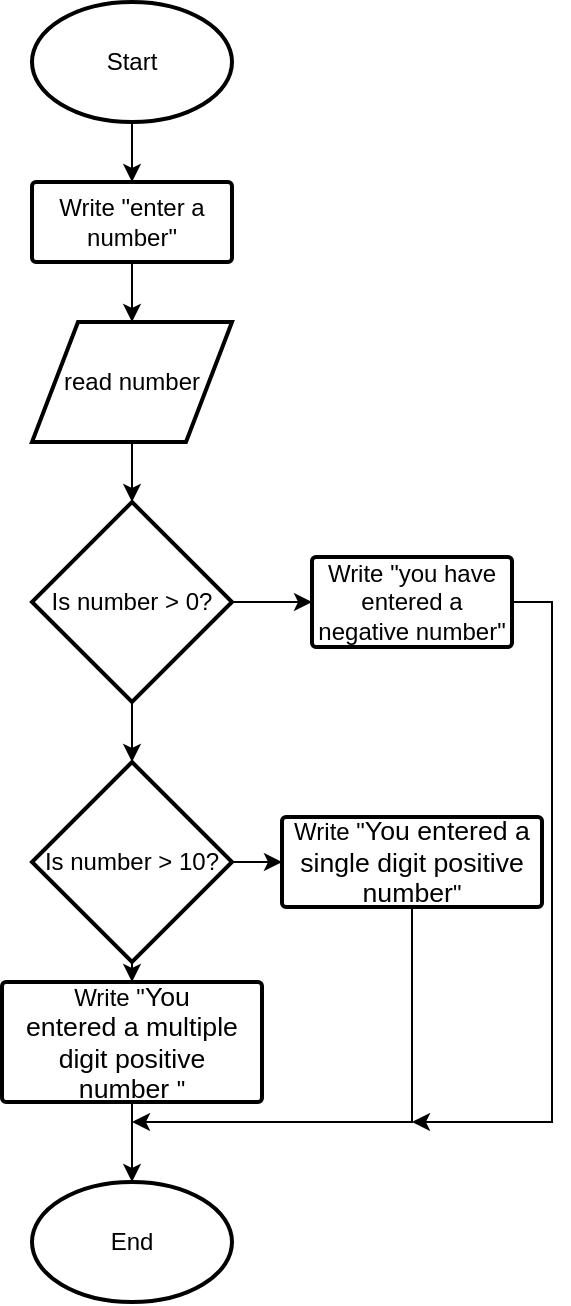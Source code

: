 <mxfile version="12.0.2" type="github" pages="1"><diagram id="h_nIuoTxGcLVN8Kuq6t4" name="Page-1"><mxGraphModel dx="1595" dy="1812" grid="1" gridSize="10" guides="1" tooltips="1" connect="1" arrows="1" fold="1" page="1" pageScale="1" pageWidth="827" pageHeight="1169" math="0" shadow="0"><root><mxCell id="0"/><mxCell id="1" parent="0"/><mxCell id="hfRECh6T37X6ekh09OiN-4" style="edgeStyle=orthogonalEdgeStyle;rounded=0;orthogonalLoop=1;jettySize=auto;html=1;exitX=0.5;exitY=1;exitDx=0;exitDy=0;exitPerimeter=0;entryX=0.5;entryY=0;entryDx=0;entryDy=0;" parent="1" source="hfRECh6T37X6ekh09OiN-1" target="hfRECh6T37X6ekh09OiN-3" edge="1"><mxGeometry relative="1" as="geometry"/></mxCell><mxCell id="hfRECh6T37X6ekh09OiN-1" value="Start" style="strokeWidth=2;html=1;shape=mxgraph.flowchart.start_1;whiteSpace=wrap;" parent="1" vertex="1"><mxGeometry x="10" width="100" height="60" as="geometry"/></mxCell><mxCell id="hfRECh6T37X6ekh09OiN-2" value="End" style="strokeWidth=2;html=1;shape=mxgraph.flowchart.start_1;whiteSpace=wrap;" parent="1" vertex="1"><mxGeometry x="10" y="590" width="100" height="60" as="geometry"/></mxCell><mxCell id="hfRECh6T37X6ekh09OiN-11" style="edgeStyle=orthogonalEdgeStyle;rounded=0;orthogonalLoop=1;jettySize=auto;html=1;exitX=0.5;exitY=1;exitDx=0;exitDy=0;entryX=0.5;entryY=0;entryDx=0;entryDy=0;" parent="1" source="hfRECh6T37X6ekh09OiN-3" target="hfRECh6T37X6ekh09OiN-5" edge="1"><mxGeometry relative="1" as="geometry"/></mxCell><mxCell id="hfRECh6T37X6ekh09OiN-3" value="Write &quot;enter a number&quot;" style="rounded=1;whiteSpace=wrap;html=1;absoluteArcSize=1;arcSize=4;strokeWidth=2;" parent="1" vertex="1"><mxGeometry x="10" y="90" width="100" height="40" as="geometry"/></mxCell><mxCell id="hfRECh6T37X6ekh09OiN-12" style="edgeStyle=orthogonalEdgeStyle;rounded=0;orthogonalLoop=1;jettySize=auto;html=1;exitX=0.5;exitY=1;exitDx=0;exitDy=0;entryX=0.5;entryY=0;entryDx=0;entryDy=0;entryPerimeter=0;" parent="1" source="hfRECh6T37X6ekh09OiN-5" target="hfRECh6T37X6ekh09OiN-8" edge="1"><mxGeometry relative="1" as="geometry"/></mxCell><mxCell id="hfRECh6T37X6ekh09OiN-5" value="read number" style="verticalLabelPosition=middle;verticalAlign=middle;html=1;strokeWidth=2;shape=parallelogram;perimeter=parallelogramPerimeter;whiteSpace=wrap;rounded=1;arcSize=0;size=0.23;horizontal=1;labelPosition=center;align=center;" parent="1" vertex="1"><mxGeometry x="10" y="160" width="100" height="60" as="geometry"/></mxCell><mxCell id="hfRECh6T37X6ekh09OiN-10" value="" style="edgeStyle=orthogonalEdgeStyle;rounded=0;orthogonalLoop=1;jettySize=auto;html=1;" parent="1" source="hfRECh6T37X6ekh09OiN-8" target="hfRECh6T37X6ekh09OiN-9" edge="1"><mxGeometry relative="1" as="geometry"/></mxCell><mxCell id="hfRECh6T37X6ekh09OiN-19" style="edgeStyle=orthogonalEdgeStyle;rounded=0;orthogonalLoop=1;jettySize=auto;html=1;exitX=1;exitY=0.5;exitDx=0;exitDy=0;exitPerimeter=0;entryX=0;entryY=0.5;entryDx=0;entryDy=0;" parent="1" source="hfRECh6T37X6ekh09OiN-8" target="hfRECh6T37X6ekh09OiN-13" edge="1"><mxGeometry relative="1" as="geometry"/></mxCell><mxCell id="hfRECh6T37X6ekh09OiN-8" value="Is number &amp;gt; 0?" style="strokeWidth=2;html=1;shape=mxgraph.flowchart.decision;whiteSpace=wrap;" parent="1" vertex="1"><mxGeometry x="10" y="250" width="100" height="100" as="geometry"/></mxCell><mxCell id="hfRECh6T37X6ekh09OiN-16" style="edgeStyle=orthogonalEdgeStyle;rounded=0;orthogonalLoop=1;jettySize=auto;html=1;exitX=0.5;exitY=1;exitDx=0;exitDy=0;exitPerimeter=0;entryX=0.5;entryY=0;entryDx=0;entryDy=0;" parent="1" source="hfRECh6T37X6ekh09OiN-9" target="hfRECh6T37X6ekh09OiN-15" edge="1"><mxGeometry relative="1" as="geometry"/></mxCell><mxCell id="hfRECh6T37X6ekh09OiN-18" style="edgeStyle=orthogonalEdgeStyle;rounded=0;orthogonalLoop=1;jettySize=auto;html=1;exitX=1;exitY=0.5;exitDx=0;exitDy=0;exitPerimeter=0;entryX=0;entryY=0.5;entryDx=0;entryDy=0;" parent="1" source="hfRECh6T37X6ekh09OiN-9" target="hfRECh6T37X6ekh09OiN-14" edge="1"><mxGeometry relative="1" as="geometry"/></mxCell><mxCell id="hfRECh6T37X6ekh09OiN-9" value="Is number &amp;gt; 10?" style="strokeWidth=2;html=1;shape=mxgraph.flowchart.decision;whiteSpace=wrap;" parent="1" vertex="1"><mxGeometry x="10" y="380" width="100" height="100" as="geometry"/></mxCell><mxCell id="hfRECh6T37X6ekh09OiN-22" style="edgeStyle=orthogonalEdgeStyle;rounded=0;orthogonalLoop=1;jettySize=auto;html=1;exitX=1;exitY=0.5;exitDx=0;exitDy=0;" parent="1" source="hfRECh6T37X6ekh09OiN-13" edge="1"><mxGeometry relative="1" as="geometry"><mxPoint x="200" y="560" as="targetPoint"/><Array as="points"><mxPoint x="270" y="300"/><mxPoint x="270" y="560"/></Array></mxGeometry></mxCell><mxCell id="hfRECh6T37X6ekh09OiN-13" value="Write &quot;you have entered a negative number&quot;" style="rounded=1;whiteSpace=wrap;html=1;absoluteArcSize=1;arcSize=4;strokeWidth=2;" parent="1" vertex="1"><mxGeometry x="150" y="277.5" width="100" height="45" as="geometry"/></mxCell><mxCell id="hfRECh6T37X6ekh09OiN-27" style="edgeStyle=orthogonalEdgeStyle;rounded=0;orthogonalLoop=1;jettySize=auto;html=1;exitX=0.5;exitY=1;exitDx=0;exitDy=0;" parent="1" source="hfRECh6T37X6ekh09OiN-14" edge="1"><mxGeometry relative="1" as="geometry"><mxPoint x="60" y="560" as="targetPoint"/><Array as="points"><mxPoint x="200" y="560"/></Array></mxGeometry></mxCell><mxCell id="hfRECh6T37X6ekh09OiN-14" value="Write &quot;&lt;span style=&quot;font-size: 10.0pt ; line-height: 115% ; font-family: &amp;#34;arial&amp;#34; , sans-serif&quot;&gt;You entered a single digit positive number&lt;/span&gt;&quot;" style="rounded=1;whiteSpace=wrap;html=1;absoluteArcSize=1;arcSize=4;strokeWidth=2;" parent="1" vertex="1"><mxGeometry x="135" y="407.5" width="130" height="45" as="geometry"/></mxCell><mxCell id="hfRECh6T37X6ekh09OiN-17" style="edgeStyle=orthogonalEdgeStyle;rounded=0;orthogonalLoop=1;jettySize=auto;html=1;exitX=0.5;exitY=1;exitDx=0;exitDy=0;entryX=0.5;entryY=0;entryDx=0;entryDy=0;entryPerimeter=0;" parent="1" source="hfRECh6T37X6ekh09OiN-15" target="hfRECh6T37X6ekh09OiN-2" edge="1"><mxGeometry relative="1" as="geometry"><Array as="points"><mxPoint x="60" y="570"/><mxPoint x="60" y="570"/></Array></mxGeometry></mxCell><mxCell id="hfRECh6T37X6ekh09OiN-15" value="Write &quot;&lt;span style=&quot;font-size: 10.0pt ; line-height: 115% ; font-family: &amp;#34;arial&amp;#34; , sans-serif&quot;&gt;You&lt;br/&gt;entered a multiple digit positive number&amp;nbsp;&lt;/span&gt;&quot;" style="rounded=1;whiteSpace=wrap;html=1;absoluteArcSize=1;arcSize=4;strokeWidth=2;" parent="1" vertex="1"><mxGeometry x="-5" y="490" width="130" height="60" as="geometry"/></mxCell></root></mxGraphModel></diagram></mxfile>